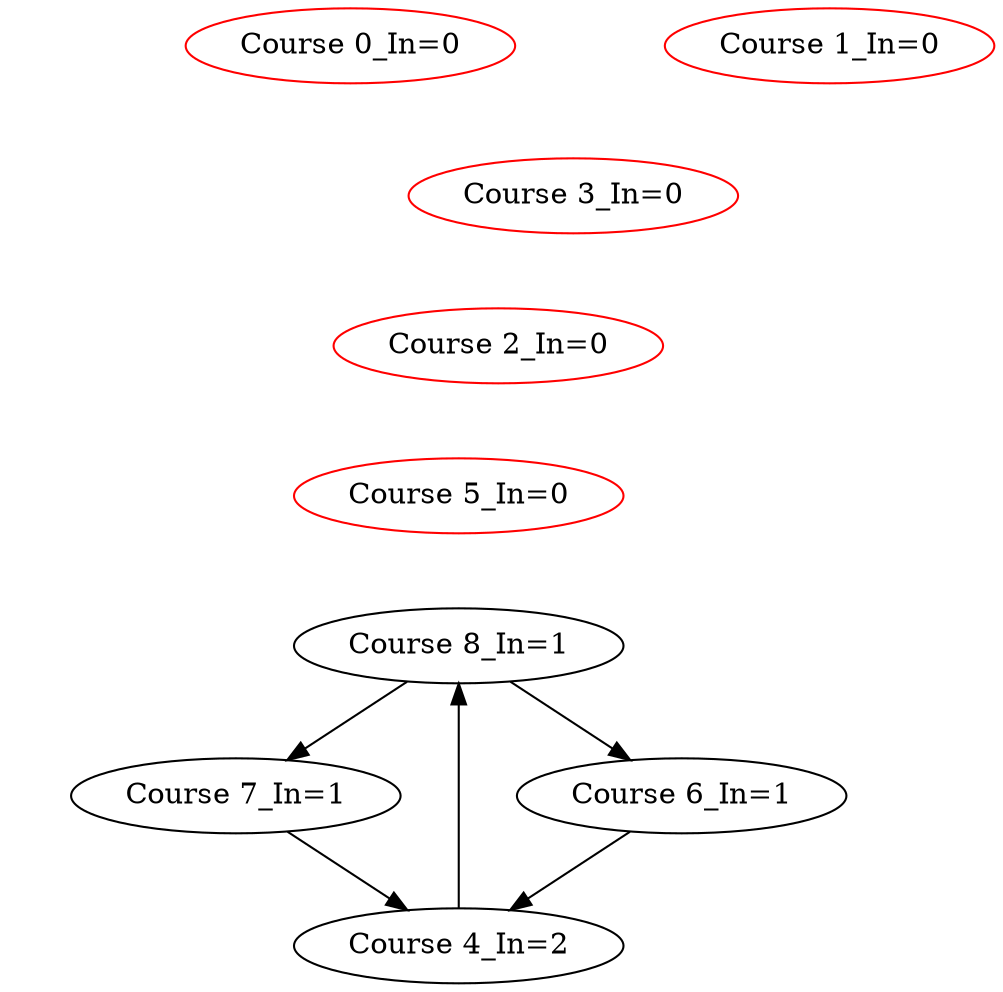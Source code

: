 digraph TopologicalSort {
"Course 0_In=0" -> {"Course 2_In=0"} [style=invis]
"Course 0_In=0" -> {"Course 3_In=0"} [style=invis]
"Course 0_In=0" -> {"Course 4_In=2"} [style=invis]
"Course 1_In=0" -> {"Course 3_In=0"} [style=invis]
"Course 1_In=0" -> {"Course 4_In=2"} [style=invis]
"Course 2_In=0" -> {"Course 5_In=0"} [style=invis]
"Course 2_In=0" -> {"Course 6_In=1"} [style=invis]
"Course 3_In=0" -> {"Course 2_In=0"} [style=invis]
"Course 3_In=0" -> {"Course 6_In=1"} [style=invis]
"Course 3_In=0" -> {"Course 7_In=1"} [style=invis]
"Course 4_In=2" -> {"Course 8_In=1"} 
"Course 5_In=0" -> {"Course 8_In=1"} [style=invis]
"Course 6_In=1" -> {"Course 4_In=2"} 
"Course 7_In=1" -> {"Course 4_In=2"} 
"Course 8_In=1" -> {"Course 6_In=1"} 
"Course 8_In=1" -> {"Course 7_In=1"} 
"Course 0_In=0" [color=red]
"Course 1_In=0" [color=red]
"Course 2_In=0" [color=red]
"Course 3_In=0" [color=red]
"Course 4_In=2"
"Course 5_In=0" [color=red]
"Course 6_In=1"
"Course 7_In=1"
"Course 8_In=1"
}
